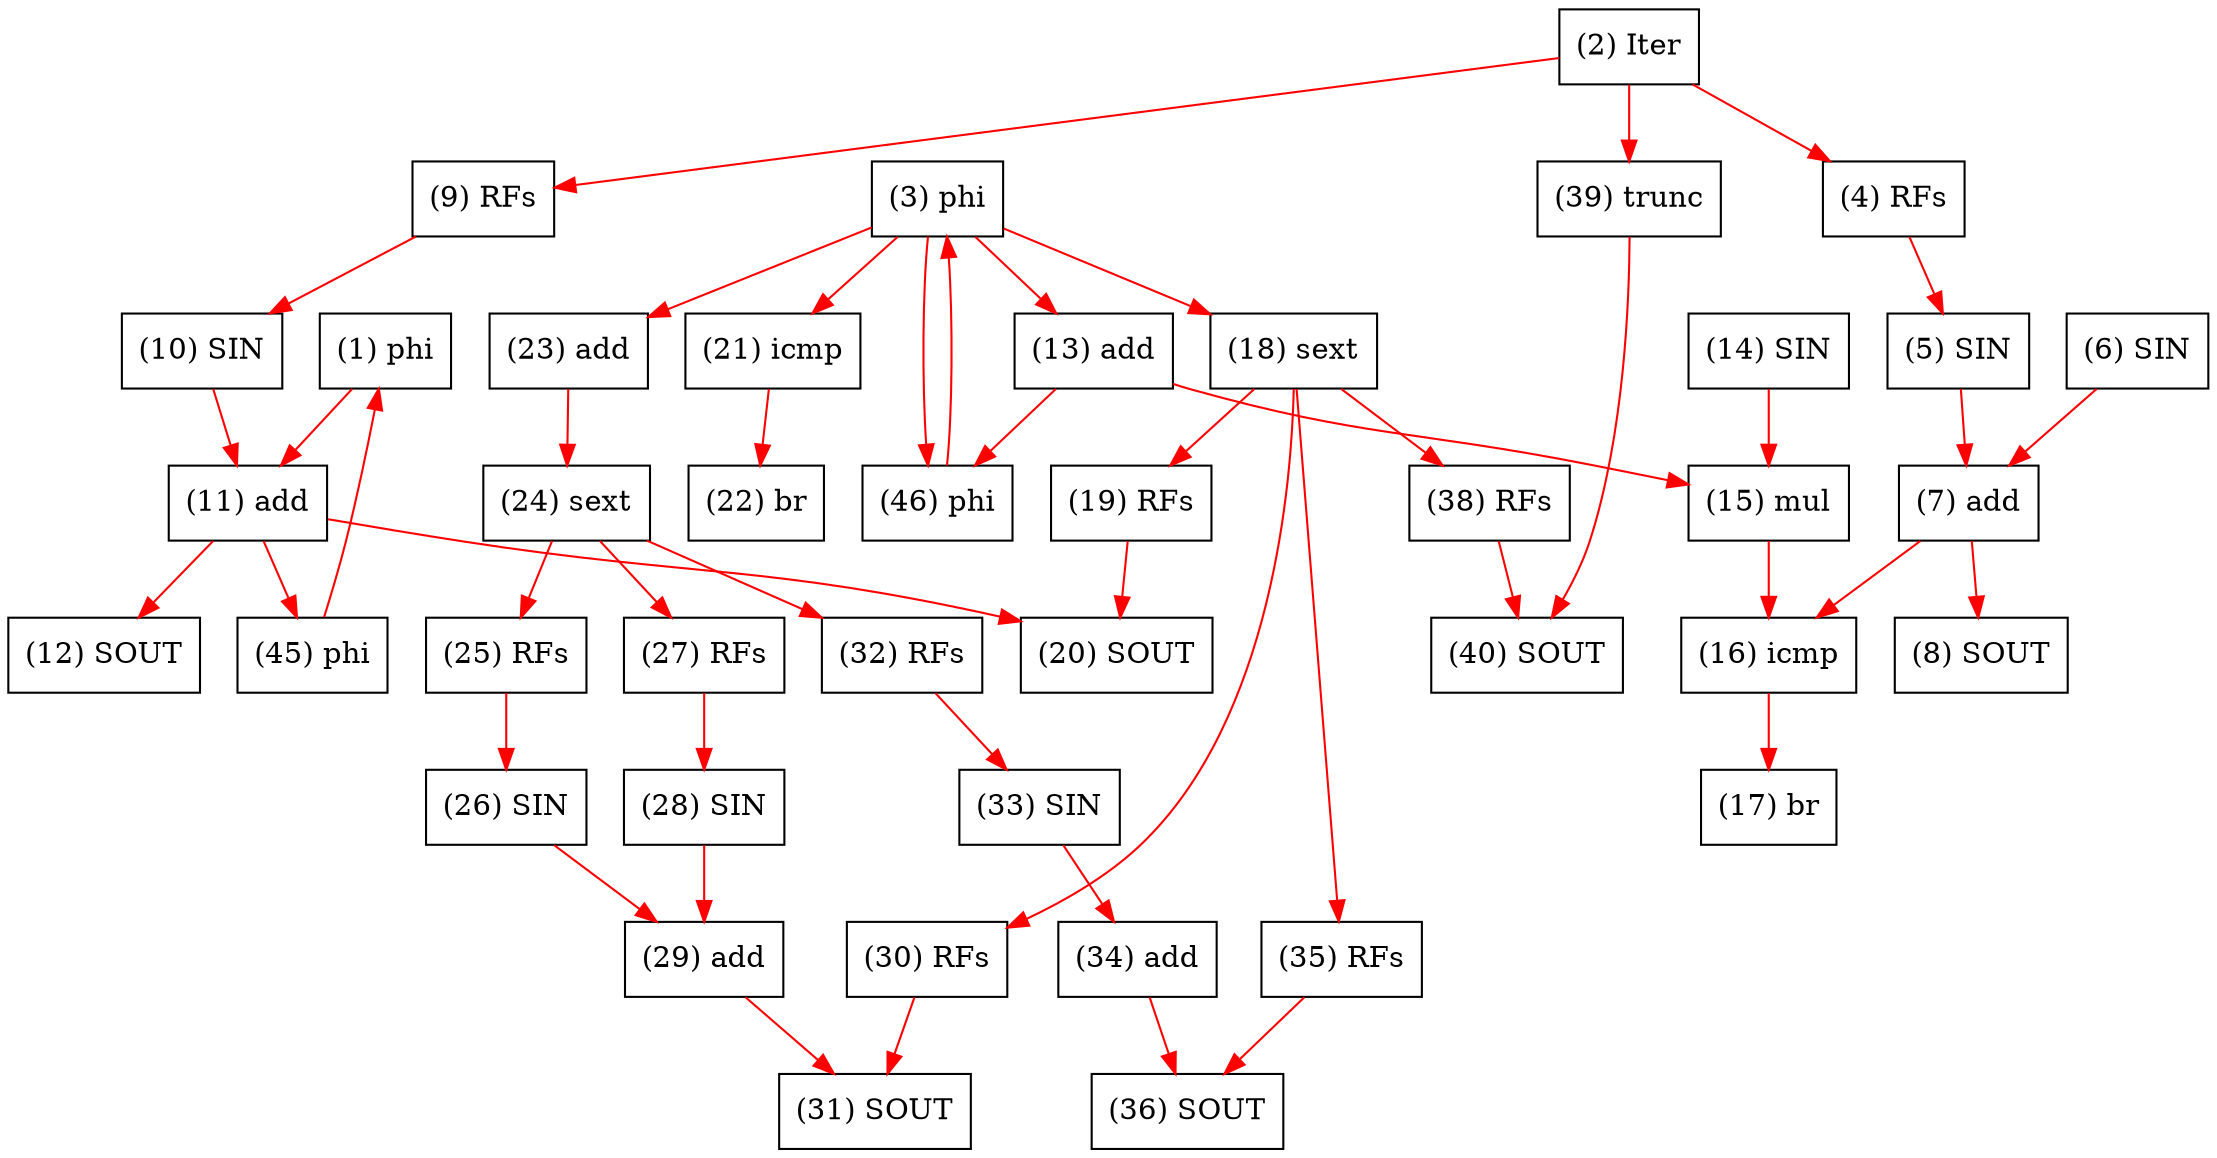 digraph "DFG for'kernel' function" {
	Node1phi[shape=record, label="(1) phi"];
	Node2Iter[shape=record, label="(2) Iter"];
	Node3phi[shape=record, label="(3) phi"];
	Node4RFs[shape=record, label="(4) RFs"];
	Node5SIN[shape=record, label="(5) SIN"];
	Node6SIN[shape=record, label="(6) SIN"];
	Node7add[shape=record, label="(7) add"];
	Node8SOUT[shape=record, label="(8) SOUT"];
	Node9RFs[shape=record, label="(9) RFs"];
	Node10SIN[shape=record, label="(10) SIN"];
	Node11add[shape=record, label="(11) add"];
	Node12SOUT[shape=record, label="(12) SOUT"];
	Node13add[shape=record, label="(13) add"];
	Node14SIN[shape=record, label="(14) SIN"];
	Node15mul[shape=record, label="(15) mul"];
	Node16icmp[shape=record, label="(16) icmp"];
	Node17br[shape=record, label="(17) br"];
	Node18sext[shape=record, label="(18) sext"];
	Node19RFs[shape=record, label="(19) RFs"];
	Node20SOUT[shape=record, label="(20) SOUT"];
	Node21icmp[shape=record, label="(21) icmp"];
	Node22br[shape=record, label="(22) br"];
	Node23add[shape=record, label="(23) add"];
	Node24sext[shape=record, label="(24) sext"];
	Node25RFs[shape=record, label="(25) RFs"];
	Node26SIN[shape=record, label="(26) SIN"];
	Node27RFs[shape=record, label="(27) RFs"];
	Node28SIN[shape=record, label="(28) SIN"];
	Node29add[shape=record, label="(29) add"];
	Node30RFs[shape=record, label="(30) RFs"];
	Node31SOUT[shape=record, label="(31) SOUT"];
	Node32RFs[shape=record, label="(32) RFs"];
	Node33SIN[shape=record, label="(33) SIN"];
	Node34add[shape=record, label="(34) add"];
	Node35RFs[shape=record, label="(35) RFs"];
	Node36SOUT[shape=record, label="(36) SOUT"];
	Node38RFs[shape=record, label="(38) RFs"];
	Node39trunc[shape=record, label="(39) trunc"];
	Node40SOUT[shape=record, label="(40) SOUT"];
	Node45phi[shape=record, label="(45) phi"];
	Node46phi[shape=record, label="(46) phi"];
edge [color=red]
	Node45phi -> Node1phi
	Node46phi -> Node3phi
	Node2Iter -> Node4RFs
	Node4RFs -> Node5SIN
	Node6SIN -> Node7add
	Node5SIN -> Node7add
	Node7add -> Node8SOUT
	Node2Iter -> Node9RFs
	Node9RFs -> Node10SIN
	Node1phi -> Node11add
	Node10SIN -> Node11add
	Node11add -> Node12SOUT
	Node3phi -> Node13add
	Node14SIN -> Node15mul
	Node13add -> Node15mul
	Node7add -> Node16icmp
	Node15mul -> Node16icmp
	Node16icmp -> Node17br
	Node3phi -> Node18sext
	Node18sext -> Node19RFs
	Node11add -> Node20SOUT
	Node19RFs -> Node20SOUT
	Node3phi -> Node21icmp
	Node21icmp -> Node22br
	Node3phi -> Node23add
	Node23add -> Node24sext
	Node24sext -> Node25RFs
	Node25RFs -> Node26SIN
	Node24sext -> Node27RFs
	Node27RFs -> Node28SIN
	Node28SIN -> Node29add
	Node26SIN -> Node29add
	Node18sext -> Node30RFs
	Node29add -> Node31SOUT
	Node30RFs -> Node31SOUT
	Node24sext -> Node32RFs
	Node32RFs -> Node33SIN
	Node33SIN -> Node34add
	Node18sext -> Node35RFs
	Node34add -> Node36SOUT
	Node35RFs -> Node36SOUT
	Node18sext -> Node38RFs
	Node2Iter -> Node39trunc
	Node39trunc -> Node40SOUT
	Node38RFs -> Node40SOUT
	Node11add -> Node45phi
	Node13add -> Node46phi
	Node3phi -> Node46phi
}
